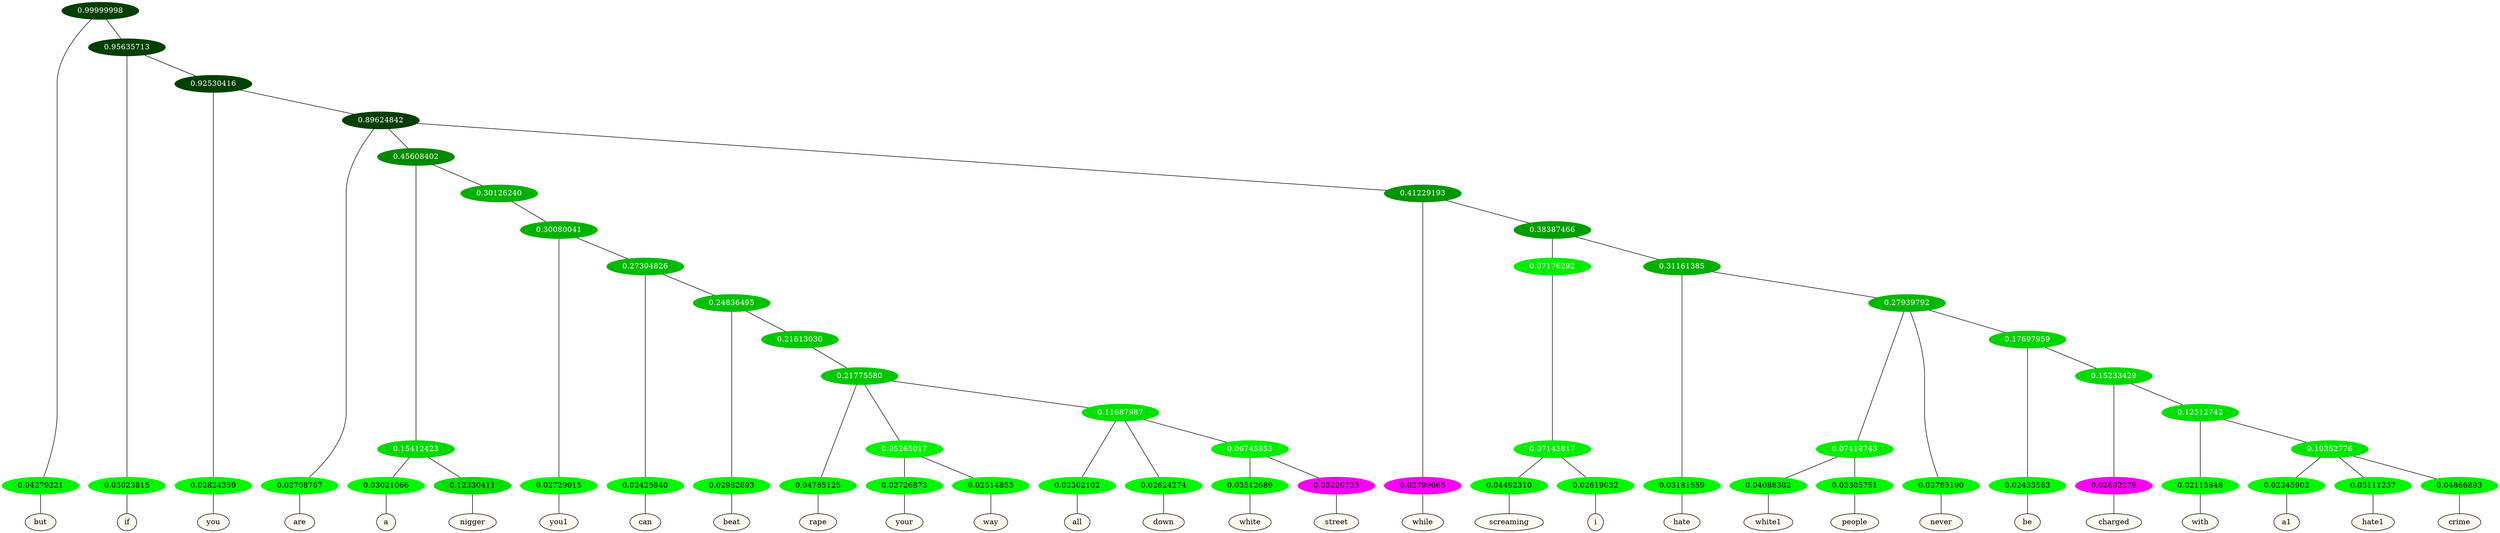 graph {
	node [format=png height=0.15 nodesep=0.001 ordering=out overlap=prism overlap_scaling=0.01 ranksep=0.001 ratio=0.2 style=filled width=0.15]
	{
		rank=same
		a_w_1 [label=but color=black fillcolor=floralwhite style="filled,solid"]
		a_w_3 [label=if color=black fillcolor=floralwhite style="filled,solid"]
		a_w_5 [label=you color=black fillcolor=floralwhite style="filled,solid"]
		a_w_7 [label=are color=black fillcolor=floralwhite style="filled,solid"]
		a_w_14 [label=a color=black fillcolor=floralwhite style="filled,solid"]
		a_w_15 [label=nigger color=black fillcolor=floralwhite style="filled,solid"]
		a_w_19 [label=you1 color=black fillcolor=floralwhite style="filled,solid"]
		a_w_24 [label=can color=black fillcolor=floralwhite style="filled,solid"]
		a_w_31 [label=beat color=black fillcolor=floralwhite style="filled,solid"]
		a_w_40 [label=rape color=black fillcolor=floralwhite style="filled,solid"]
		a_w_45 [label=your color=black fillcolor=floralwhite style="filled,solid"]
		a_w_46 [label=way color=black fillcolor=floralwhite style="filled,solid"]
		a_w_47 [label=all color=black fillcolor=floralwhite style="filled,solid"]
		a_w_48 [label=down color=black fillcolor=floralwhite style="filled,solid"]
		a_w_53 [label=white color=black fillcolor=floralwhite style="filled,solid"]
		a_w_54 [label=street color=black fillcolor=floralwhite style="filled,solid"]
		a_w_12 [label=while color=black fillcolor=floralwhite style="filled,solid"]
		a_w_26 [label=screaming color=black fillcolor=floralwhite style="filled,solid"]
		a_w_27 [label=i color=black fillcolor=floralwhite style="filled,solid"]
		a_w_22 [label=hate color=black fillcolor=floralwhite style="filled,solid"]
		a_w_33 [label=white1 color=black fillcolor=floralwhite style="filled,solid"]
		a_w_34 [label=people color=black fillcolor=floralwhite style="filled,solid"]
		a_w_29 [label=never color=black fillcolor=floralwhite style="filled,solid"]
		a_w_35 [label=be color=black fillcolor=floralwhite style="filled,solid"]
		a_w_38 [label=charged color=black fillcolor=floralwhite style="filled,solid"]
		a_w_43 [label=with color=black fillcolor=floralwhite style="filled,solid"]
		a_w_50 [label=a1 color=black fillcolor=floralwhite style="filled,solid"]
		a_w_51 [label=hate1 color=black fillcolor=floralwhite style="filled,solid"]
		a_w_52 [label=crime color=black fillcolor=floralwhite style="filled,solid"]
	}
	a_n_1 -- a_w_1
	a_n_3 -- a_w_3
	a_n_5 -- a_w_5
	a_n_7 -- a_w_7
	a_n_14 -- a_w_14
	a_n_15 -- a_w_15
	a_n_19 -- a_w_19
	a_n_24 -- a_w_24
	a_n_31 -- a_w_31
	a_n_40 -- a_w_40
	a_n_45 -- a_w_45
	a_n_46 -- a_w_46
	a_n_47 -- a_w_47
	a_n_48 -- a_w_48
	a_n_53 -- a_w_53
	a_n_54 -- a_w_54
	a_n_12 -- a_w_12
	a_n_26 -- a_w_26
	a_n_27 -- a_w_27
	a_n_22 -- a_w_22
	a_n_33 -- a_w_33
	a_n_34 -- a_w_34
	a_n_29 -- a_w_29
	a_n_35 -- a_w_35
	a_n_38 -- a_w_38
	a_n_43 -- a_w_43
	a_n_50 -- a_w_50
	a_n_51 -- a_w_51
	a_n_52 -- a_w_52
	{
		rank=same
		a_n_1 [label=0.04279221 color="0.334 1.000 0.957" fontcolor=black]
		a_n_3 [label=0.03023815 color="0.334 1.000 0.970" fontcolor=black]
		a_n_5 [label=0.02824359 color="0.334 1.000 0.972" fontcolor=black]
		a_n_7 [label=0.02708767 color="0.334 1.000 0.973" fontcolor=black]
		a_n_14 [label=0.03021066 color="0.334 1.000 0.970" fontcolor=black]
		a_n_15 [label=0.12330411 color="0.334 1.000 0.877" fontcolor=black]
		a_n_19 [label=0.02729015 color="0.334 1.000 0.973" fontcolor=black]
		a_n_24 [label=0.02425940 color="0.334 1.000 0.976" fontcolor=black]
		a_n_31 [label=0.02982893 color="0.334 1.000 0.970" fontcolor=black]
		a_n_40 [label=0.04785125 color="0.334 1.000 0.952" fontcolor=black]
		a_n_45 [label=0.02726873 color="0.334 1.000 0.973" fontcolor=black]
		a_n_46 [label=0.02514853 color="0.334 1.000 0.975" fontcolor=black]
		a_n_47 [label=0.02302102 color="0.334 1.000 0.977" fontcolor=black]
		a_n_48 [label=0.02624274 color="0.334 1.000 0.974" fontcolor=black]
		a_n_53 [label=0.03512689 color="0.334 1.000 0.965" fontcolor=black]
		a_n_54 [label=0.03220723 color="0.835 1.000 0.968" fontcolor=black]
		a_n_12 [label=0.02799065 color="0.835 1.000 0.972" fontcolor=black]
		a_n_26 [label=0.04492310 color="0.334 1.000 0.955" fontcolor=black]
		a_n_27 [label=0.02619032 color="0.334 1.000 0.974" fontcolor=black]
		a_n_22 [label=0.03181559 color="0.334 1.000 0.968" fontcolor=black]
		a_n_33 [label=0.04088302 color="0.334 1.000 0.959" fontcolor=black]
		a_n_34 [label=0.03305751 color="0.334 1.000 0.967" fontcolor=black]
		a_n_29 [label=0.02785190 color="0.334 1.000 0.972" fontcolor=black]
		a_n_35 [label=0.02433563 color="0.334 1.000 0.976" fontcolor=black]
		a_n_38 [label=0.02692278 color="0.835 1.000 0.973" fontcolor=black]
		a_n_43 [label=0.02115848 color="0.334 1.000 0.979" fontcolor=black]
		a_n_50 [label=0.02345902 color="0.334 1.000 0.977" fontcolor=black]
		a_n_51 [label=0.03111237 color="0.334 1.000 0.969" fontcolor=black]
		a_n_52 [label=0.04866893 color="0.334 1.000 0.951" fontcolor=black]
	}
	a_n_0 [label=0.99999998 color="0.334 1.000 0.250" fontcolor=grey99]
	a_n_0 -- a_n_1
	a_n_2 [label=0.95635713 color="0.334 1.000 0.250" fontcolor=grey99]
	a_n_0 -- a_n_2
	a_n_2 -- a_n_3
	a_n_4 [label=0.92530416 color="0.334 1.000 0.250" fontcolor=grey99]
	a_n_2 -- a_n_4
	a_n_4 -- a_n_5
	a_n_6 [label=0.89624842 color="0.334 1.000 0.250" fontcolor=grey99]
	a_n_4 -- a_n_6
	a_n_6 -- a_n_7
	a_n_8 [label=0.45608402 color="0.334 1.000 0.544" fontcolor=grey99]
	a_n_6 -- a_n_8
	a_n_9 [label=0.41229193 color="0.334 1.000 0.588" fontcolor=grey99]
	a_n_6 -- a_n_9
	a_n_10 [label=0.15412423 color="0.334 1.000 0.846" fontcolor=grey99]
	a_n_8 -- a_n_10
	a_n_11 [label=0.30126240 color="0.334 1.000 0.699" fontcolor=grey99]
	a_n_8 -- a_n_11
	a_n_9 -- a_n_12
	a_n_13 [label=0.38387466 color="0.334 1.000 0.616" fontcolor=grey99]
	a_n_9 -- a_n_13
	a_n_10 -- a_n_14
	a_n_10 -- a_n_15
	a_n_16 [label=0.30080041 color="0.334 1.000 0.699" fontcolor=grey99]
	a_n_11 -- a_n_16
	a_n_17 [label=0.07176292 color="0.334 1.000 0.928" fontcolor=grey99]
	a_n_13 -- a_n_17
	a_n_18 [label=0.31161385 color="0.334 1.000 0.688" fontcolor=grey99]
	a_n_13 -- a_n_18
	a_n_16 -- a_n_19
	a_n_20 [label=0.27304826 color="0.334 1.000 0.727" fontcolor=grey99]
	a_n_16 -- a_n_20
	a_n_21 [label=0.07143817 color="0.334 1.000 0.929" fontcolor=grey99]
	a_n_17 -- a_n_21
	a_n_18 -- a_n_22
	a_n_23 [label=0.27939792 color="0.334 1.000 0.721" fontcolor=grey99]
	a_n_18 -- a_n_23
	a_n_20 -- a_n_24
	a_n_25 [label=0.24836495 color="0.334 1.000 0.752" fontcolor=grey99]
	a_n_20 -- a_n_25
	a_n_21 -- a_n_26
	a_n_21 -- a_n_27
	a_n_28 [label=0.07418743 color="0.334 1.000 0.926" fontcolor=grey99]
	a_n_23 -- a_n_28
	a_n_23 -- a_n_29
	a_n_30 [label=0.17697959 color="0.334 1.000 0.823" fontcolor=grey99]
	a_n_23 -- a_n_30
	a_n_25 -- a_n_31
	a_n_32 [label=0.21813030 color="0.334 1.000 0.782" fontcolor=grey99]
	a_n_25 -- a_n_32
	a_n_28 -- a_n_33
	a_n_28 -- a_n_34
	a_n_30 -- a_n_35
	a_n_36 [label=0.15233429 color="0.334 1.000 0.848" fontcolor=grey99]
	a_n_30 -- a_n_36
	a_n_37 [label=0.21775580 color="0.334 1.000 0.782" fontcolor=grey99]
	a_n_32 -- a_n_37
	a_n_36 -- a_n_38
	a_n_39 [label=0.12512742 color="0.334 1.000 0.875" fontcolor=grey99]
	a_n_36 -- a_n_39
	a_n_37 -- a_n_40
	a_n_41 [label=0.05265017 color="0.334 1.000 0.947" fontcolor=grey99]
	a_n_37 -- a_n_41
	a_n_42 [label=0.11687987 color="0.334 1.000 0.883" fontcolor=grey99]
	a_n_37 -- a_n_42
	a_n_39 -- a_n_43
	a_n_44 [label=0.10362776 color="0.334 1.000 0.896" fontcolor=grey99]
	a_n_39 -- a_n_44
	a_n_41 -- a_n_45
	a_n_41 -- a_n_46
	a_n_42 -- a_n_47
	a_n_42 -- a_n_48
	a_n_49 [label=0.06745853 color="0.334 1.000 0.933" fontcolor=grey99]
	a_n_42 -- a_n_49
	a_n_44 -- a_n_50
	a_n_44 -- a_n_51
	a_n_44 -- a_n_52
	a_n_49 -- a_n_53
	a_n_49 -- a_n_54
}
